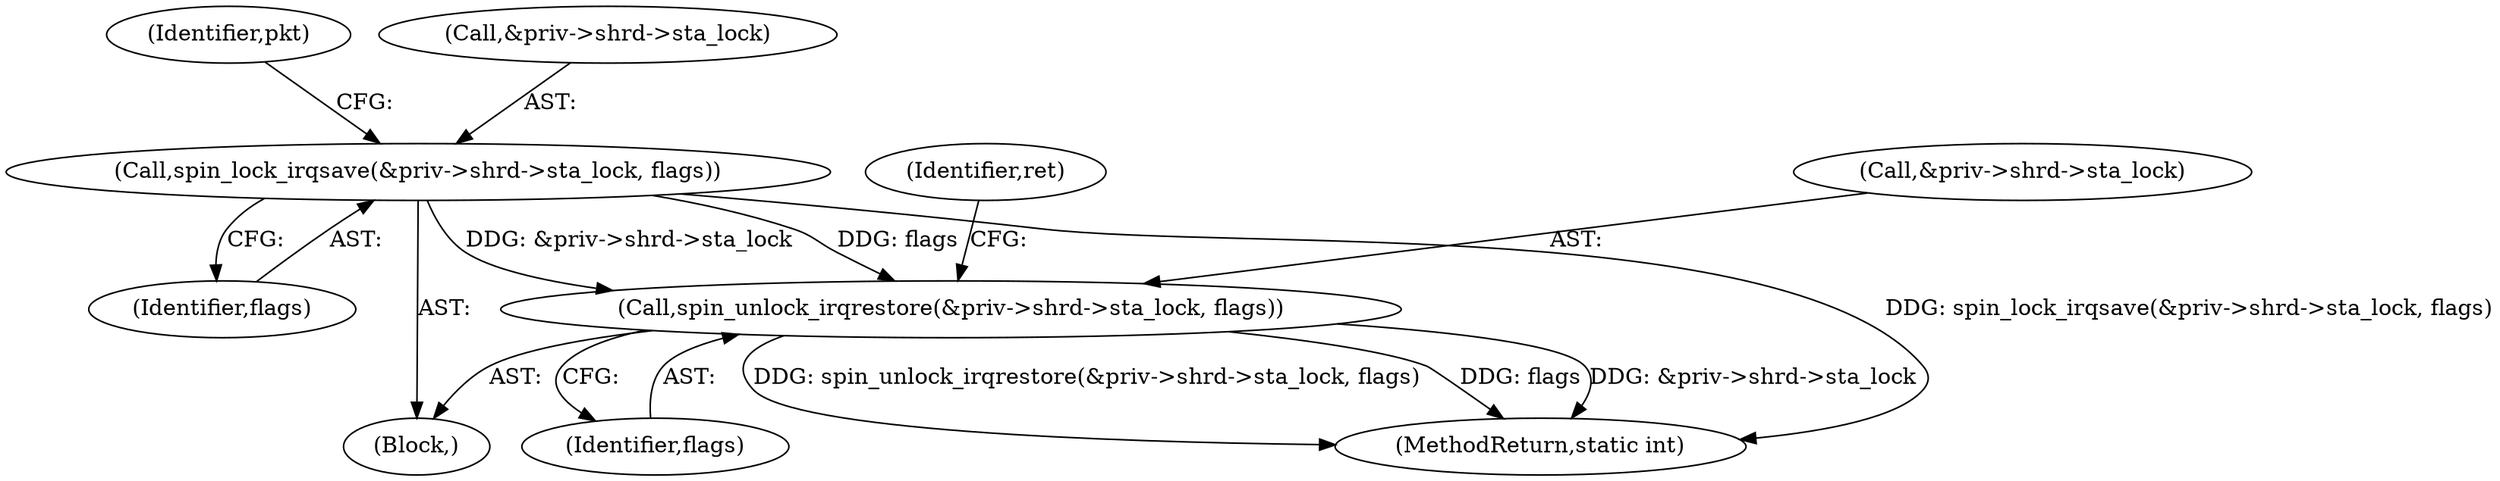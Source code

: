 digraph "0_linux_2da424b0773cea3db47e1e81db71eeebde8269d4@pointer" {
"1000143" [label="(Call,spin_lock_irqsave(&priv->shrd->sta_lock, flags))"];
"1000252" [label="(Call,spin_unlock_irqrestore(&priv->shrd->sta_lock, flags))"];
"1000253" [label="(Call,&priv->shrd->sta_lock)"];
"1000155" [label="(Identifier,pkt)"];
"1000252" [label="(Call,spin_unlock_irqrestore(&priv->shrd->sta_lock, flags))"];
"1000262" [label="(MethodReturn,static int)"];
"1000261" [label="(Identifier,ret)"];
"1000144" [label="(Call,&priv->shrd->sta_lock)"];
"1000150" [label="(Identifier,flags)"];
"1000259" [label="(Identifier,flags)"];
"1000143" [label="(Call,spin_lock_irqsave(&priv->shrd->sta_lock, flags))"];
"1000105" [label="(Block,)"];
"1000143" -> "1000105"  [label="AST: "];
"1000143" -> "1000150"  [label="CFG: "];
"1000144" -> "1000143"  [label="AST: "];
"1000150" -> "1000143"  [label="AST: "];
"1000155" -> "1000143"  [label="CFG: "];
"1000143" -> "1000262"  [label="DDG: spin_lock_irqsave(&priv->shrd->sta_lock, flags)"];
"1000143" -> "1000252"  [label="DDG: &priv->shrd->sta_lock"];
"1000143" -> "1000252"  [label="DDG: flags"];
"1000252" -> "1000105"  [label="AST: "];
"1000252" -> "1000259"  [label="CFG: "];
"1000253" -> "1000252"  [label="AST: "];
"1000259" -> "1000252"  [label="AST: "];
"1000261" -> "1000252"  [label="CFG: "];
"1000252" -> "1000262"  [label="DDG: flags"];
"1000252" -> "1000262"  [label="DDG: &priv->shrd->sta_lock"];
"1000252" -> "1000262"  [label="DDG: spin_unlock_irqrestore(&priv->shrd->sta_lock, flags)"];
}
